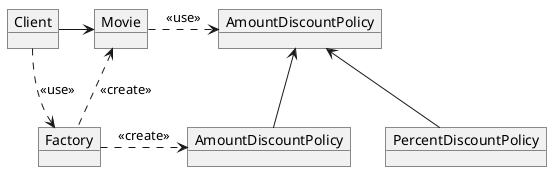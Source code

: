 @startuml
'left to right direction

object "Client" as c
object "Factory" as f
object "Movie" as m

object "AmountDiscountPolicy" as d
object "PercentDiscountPolicy" as pdp
object "AmountDiscountPolicy" as adp


c .down.>f :<<use>>
f .up.> m : <<create>>
f .right.> adp : <<create>>
m .right.> d : <<use>>
c -right-> m

pdp -up-> d
adp -up-> d

@enduml
